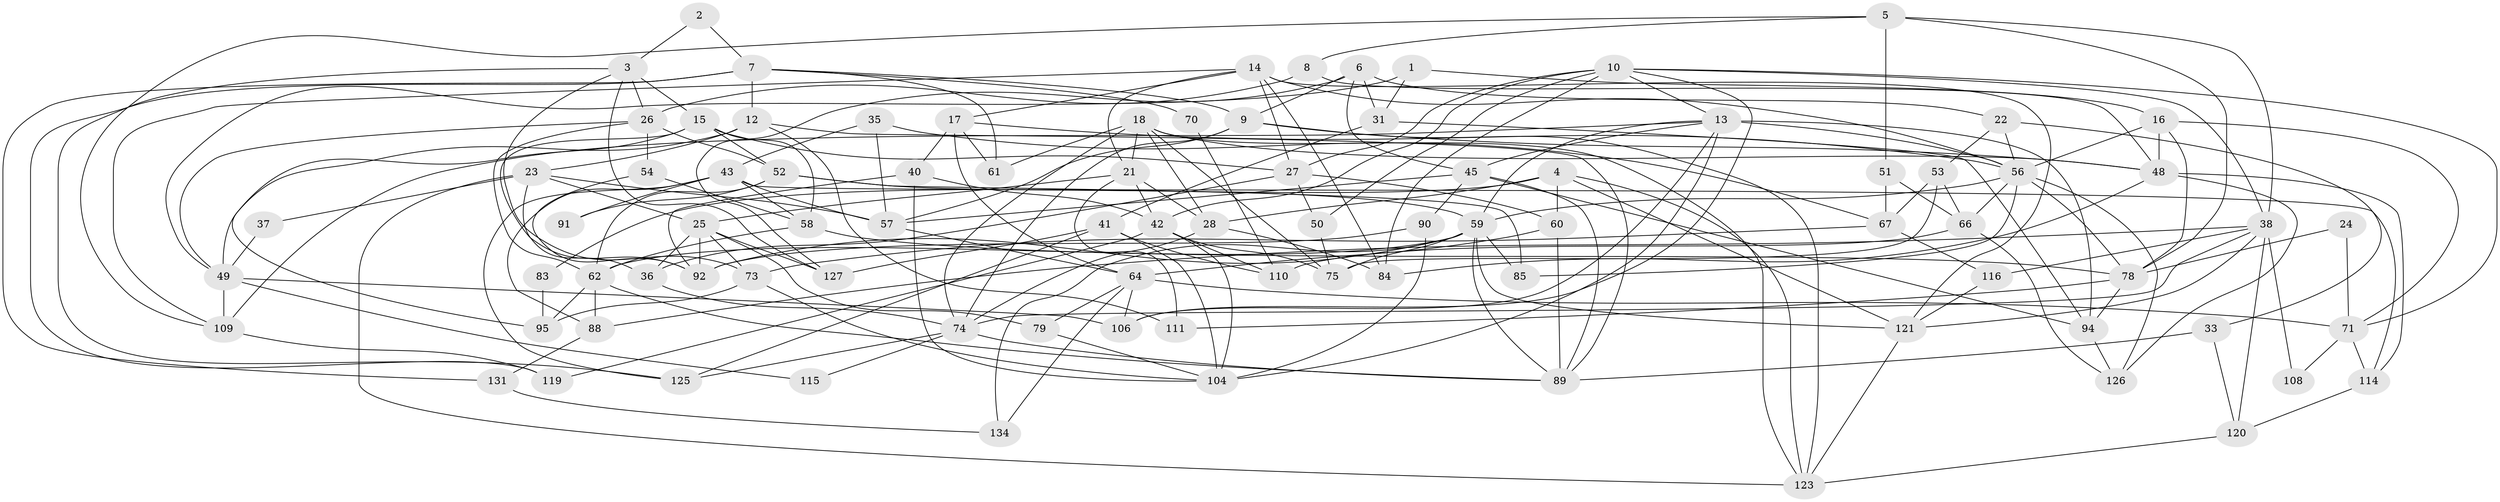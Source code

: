 // Generated by graph-tools (version 1.1) at 2025/52/02/27/25 19:52:03]
// undirected, 88 vertices, 215 edges
graph export_dot {
graph [start="1"]
  node [color=gray90,style=filled];
  1;
  2;
  3 [super="+55"];
  4 [super="+20"];
  5 [super="+103"];
  6 [super="+124"];
  7 [super="+39"];
  8 [super="+93"];
  9 [super="+122"];
  10 [super="+11"];
  12 [super="+19"];
  13 [super="+44"];
  14 [super="+135"];
  15;
  16;
  17;
  18 [super="+34"];
  21 [super="+96"];
  22 [super="+32"];
  23 [super="+72"];
  24;
  25 [super="+47"];
  26 [super="+98"];
  27 [super="+29"];
  28 [super="+30"];
  31;
  33;
  35;
  36;
  37;
  38 [super="+81"];
  40 [super="+46"];
  41 [super="+105"];
  42 [super="+80"];
  43 [super="+76"];
  45 [super="+65"];
  48 [super="+117"];
  49 [super="+128"];
  50;
  51;
  52 [super="+102"];
  53;
  54 [super="+129"];
  56 [super="+68"];
  57 [super="+82"];
  58 [super="+69"];
  59 [super="+77"];
  60;
  61;
  62 [super="+63"];
  64 [super="+100"];
  66 [super="+87"];
  67 [super="+113"];
  70;
  71 [super="+86"];
  73;
  74 [super="+99"];
  75;
  78 [super="+118"];
  79;
  83;
  84;
  85;
  88;
  89 [super="+101"];
  90;
  91;
  92 [super="+130"];
  94 [super="+97"];
  95 [super="+136"];
  104 [super="+137"];
  106 [super="+107"];
  108;
  109 [super="+112"];
  110;
  111;
  114;
  115;
  116;
  119;
  120;
  121 [super="+132"];
  123 [super="+133"];
  125;
  126;
  127;
  131;
  134;
  1 -- 31;
  1 -- 49;
  1 -- 16;
  2 -- 3;
  2 -- 7;
  3 -- 15;
  3 -- 127;
  3 -- 125;
  3 -- 73;
  3 -- 26;
  4 -- 28;
  4 -- 83;
  4 -- 121;
  4 -- 60;
  4 -- 123;
  5 -- 38;
  5 -- 51;
  5 -- 8;
  5 -- 109;
  5 -- 78;
  6 -- 127;
  6 -- 9 [weight=2];
  6 -- 22;
  6 -- 45;
  6 -- 31;
  7 -- 12;
  7 -- 131;
  7 -- 119;
  7 -- 70;
  7 -- 9;
  7 -- 61;
  8 -- 48 [weight=2];
  8 -- 26;
  9 -- 74;
  9 -- 48;
  9 -- 123;
  9 -- 57;
  10 -- 38;
  10 -- 42;
  10 -- 13;
  10 -- 50;
  10 -- 84;
  10 -- 27;
  10 -- 106;
  10 -- 71;
  12 -- 89;
  12 -- 49 [weight=2];
  12 -- 111;
  12 -- 23;
  13 -- 56;
  13 -- 94;
  13 -- 106 [weight=2];
  13 -- 104;
  13 -- 45;
  13 -- 59;
  13 -- 109;
  14 -- 17;
  14 -- 84;
  14 -- 21;
  14 -- 109;
  14 -- 27;
  14 -- 121;
  14 -- 56;
  15 -- 58 [weight=2];
  15 -- 92;
  15 -- 27;
  15 -- 52;
  15 -- 95;
  16 -- 48;
  16 -- 71;
  16 -- 78;
  16 -- 56;
  17 -- 40;
  17 -- 61;
  17 -- 64;
  17 -- 56;
  18 -- 75;
  18 -- 61;
  18 -- 48;
  18 -- 74;
  18 -- 123;
  18 -- 28;
  18 -- 21;
  21 -- 111;
  21 -- 25;
  21 -- 42;
  21 -- 28;
  22 -- 33;
  22 -- 53;
  22 -- 56;
  23 -- 36;
  23 -- 123;
  23 -- 25;
  23 -- 37;
  23 -- 57;
  24 -- 78;
  24 -- 71;
  25 -- 79;
  25 -- 73;
  25 -- 127;
  25 -- 36;
  25 -- 92;
  26 -- 52;
  26 -- 49;
  26 -- 54;
  26 -- 62;
  27 -- 36;
  27 -- 60;
  27 -- 50;
  28 -- 74;
  28 -- 84;
  31 -- 94;
  31 -- 41;
  33 -- 120;
  33 -- 89;
  35 -- 57;
  35 -- 43;
  35 -- 67;
  36 -- 74;
  37 -- 49;
  38 -- 120;
  38 -- 88;
  38 -- 108;
  38 -- 121;
  38 -- 74;
  38 -- 116;
  40 -- 104;
  40 -- 92;
  40 -- 42;
  41 -- 104;
  41 -- 127;
  41 -- 125;
  41 -- 110;
  42 -- 75;
  42 -- 119;
  42 -- 104;
  42 -- 110;
  43 -- 125;
  43 -- 57 [weight=2];
  43 -- 91;
  43 -- 114;
  43 -- 88;
  43 -- 58;
  45 -- 89;
  45 -- 57;
  45 -- 90;
  45 -- 94;
  48 -- 114;
  48 -- 126;
  48 -- 84;
  49 -- 106;
  49 -- 115;
  49 -- 109;
  50 -- 75;
  51 -- 67;
  51 -- 66;
  52 -- 91;
  52 -- 59;
  52 -- 85;
  52 -- 62;
  53 -- 66;
  53 -- 75;
  53 -- 67;
  54 -- 58;
  54 -- 92;
  56 -- 126;
  56 -- 78;
  56 -- 66;
  56 -- 85;
  56 -- 59;
  57 -- 64;
  58 -- 78;
  58 -- 62;
  59 -- 75;
  59 -- 89;
  59 -- 134;
  59 -- 85;
  59 -- 62;
  59 -- 92;
  59 -- 121;
  60 -- 64;
  60 -- 89;
  62 -- 88;
  62 -- 95;
  62 -- 89;
  64 -- 71;
  64 -- 79;
  64 -- 106;
  64 -- 134;
  66 -- 110;
  66 -- 126;
  67 -- 116;
  67 -- 73;
  70 -- 110;
  71 -- 108;
  71 -- 114;
  73 -- 104;
  73 -- 95;
  74 -- 89;
  74 -- 125;
  74 -- 115;
  78 -- 94;
  78 -- 111;
  79 -- 104;
  83 -- 95;
  88 -- 131;
  90 -- 92;
  90 -- 104;
  94 -- 126;
  109 -- 119;
  114 -- 120;
  116 -- 121;
  120 -- 123;
  121 -- 123;
  131 -- 134;
}
